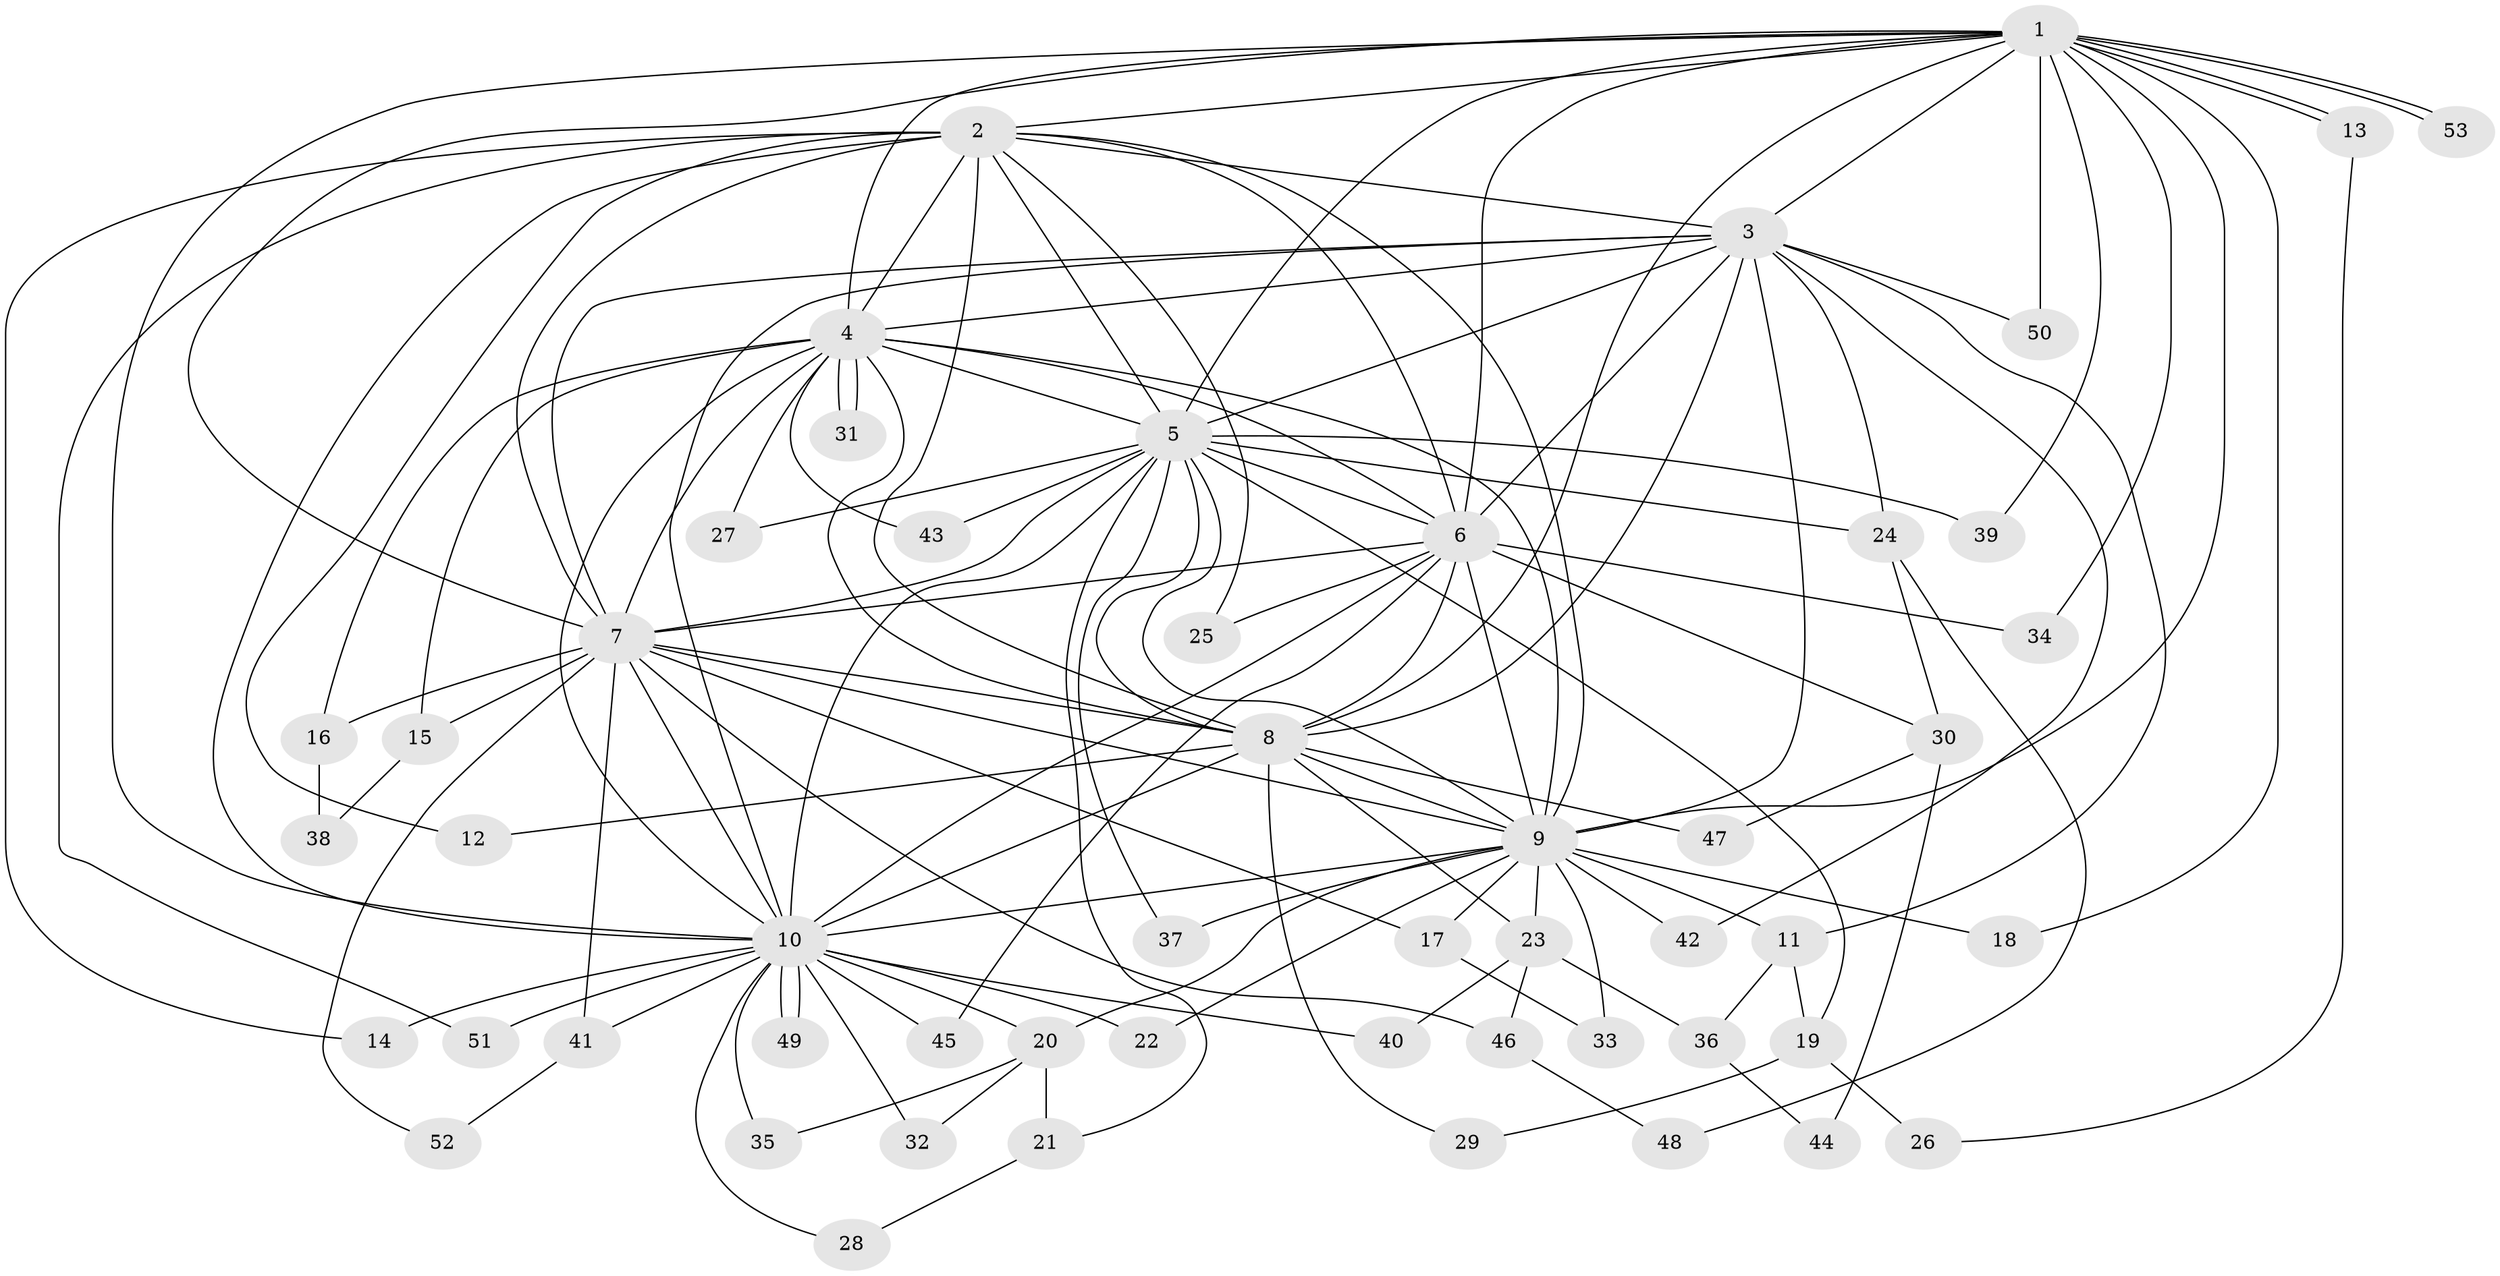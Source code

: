 // Generated by graph-tools (version 1.1) at 2025/01/03/09/25 03:01:32]
// undirected, 53 vertices, 131 edges
graph export_dot {
graph [start="1"]
  node [color=gray90,style=filled];
  1;
  2;
  3;
  4;
  5;
  6;
  7;
  8;
  9;
  10;
  11;
  12;
  13;
  14;
  15;
  16;
  17;
  18;
  19;
  20;
  21;
  22;
  23;
  24;
  25;
  26;
  27;
  28;
  29;
  30;
  31;
  32;
  33;
  34;
  35;
  36;
  37;
  38;
  39;
  40;
  41;
  42;
  43;
  44;
  45;
  46;
  47;
  48;
  49;
  50;
  51;
  52;
  53;
  1 -- 2;
  1 -- 3;
  1 -- 4;
  1 -- 5;
  1 -- 6;
  1 -- 7;
  1 -- 8;
  1 -- 9;
  1 -- 10;
  1 -- 13;
  1 -- 13;
  1 -- 18;
  1 -- 34;
  1 -- 39;
  1 -- 50;
  1 -- 53;
  1 -- 53;
  2 -- 3;
  2 -- 4;
  2 -- 5;
  2 -- 6;
  2 -- 7;
  2 -- 8;
  2 -- 9;
  2 -- 10;
  2 -- 12;
  2 -- 14;
  2 -- 25;
  2 -- 51;
  3 -- 4;
  3 -- 5;
  3 -- 6;
  3 -- 7;
  3 -- 8;
  3 -- 9;
  3 -- 10;
  3 -- 11;
  3 -- 24;
  3 -- 42;
  3 -- 50;
  4 -- 5;
  4 -- 6;
  4 -- 7;
  4 -- 8;
  4 -- 9;
  4 -- 10;
  4 -- 15;
  4 -- 16;
  4 -- 27;
  4 -- 31;
  4 -- 31;
  4 -- 43;
  5 -- 6;
  5 -- 7;
  5 -- 8;
  5 -- 9;
  5 -- 10;
  5 -- 19;
  5 -- 21;
  5 -- 24;
  5 -- 27;
  5 -- 37;
  5 -- 39;
  5 -- 43;
  6 -- 7;
  6 -- 8;
  6 -- 9;
  6 -- 10;
  6 -- 25;
  6 -- 30;
  6 -- 34;
  6 -- 45;
  7 -- 8;
  7 -- 9;
  7 -- 10;
  7 -- 15;
  7 -- 16;
  7 -- 17;
  7 -- 41;
  7 -- 46;
  7 -- 52;
  8 -- 9;
  8 -- 10;
  8 -- 12;
  8 -- 23;
  8 -- 29;
  8 -- 47;
  9 -- 10;
  9 -- 11;
  9 -- 17;
  9 -- 18;
  9 -- 20;
  9 -- 22;
  9 -- 23;
  9 -- 33;
  9 -- 37;
  9 -- 42;
  10 -- 14;
  10 -- 20;
  10 -- 22;
  10 -- 28;
  10 -- 32;
  10 -- 35;
  10 -- 40;
  10 -- 41;
  10 -- 45;
  10 -- 49;
  10 -- 49;
  10 -- 51;
  11 -- 19;
  11 -- 36;
  13 -- 26;
  15 -- 38;
  16 -- 38;
  17 -- 33;
  19 -- 26;
  19 -- 29;
  20 -- 21;
  20 -- 32;
  20 -- 35;
  21 -- 28;
  23 -- 36;
  23 -- 40;
  23 -- 46;
  24 -- 30;
  24 -- 48;
  30 -- 44;
  30 -- 47;
  36 -- 44;
  41 -- 52;
  46 -- 48;
}
